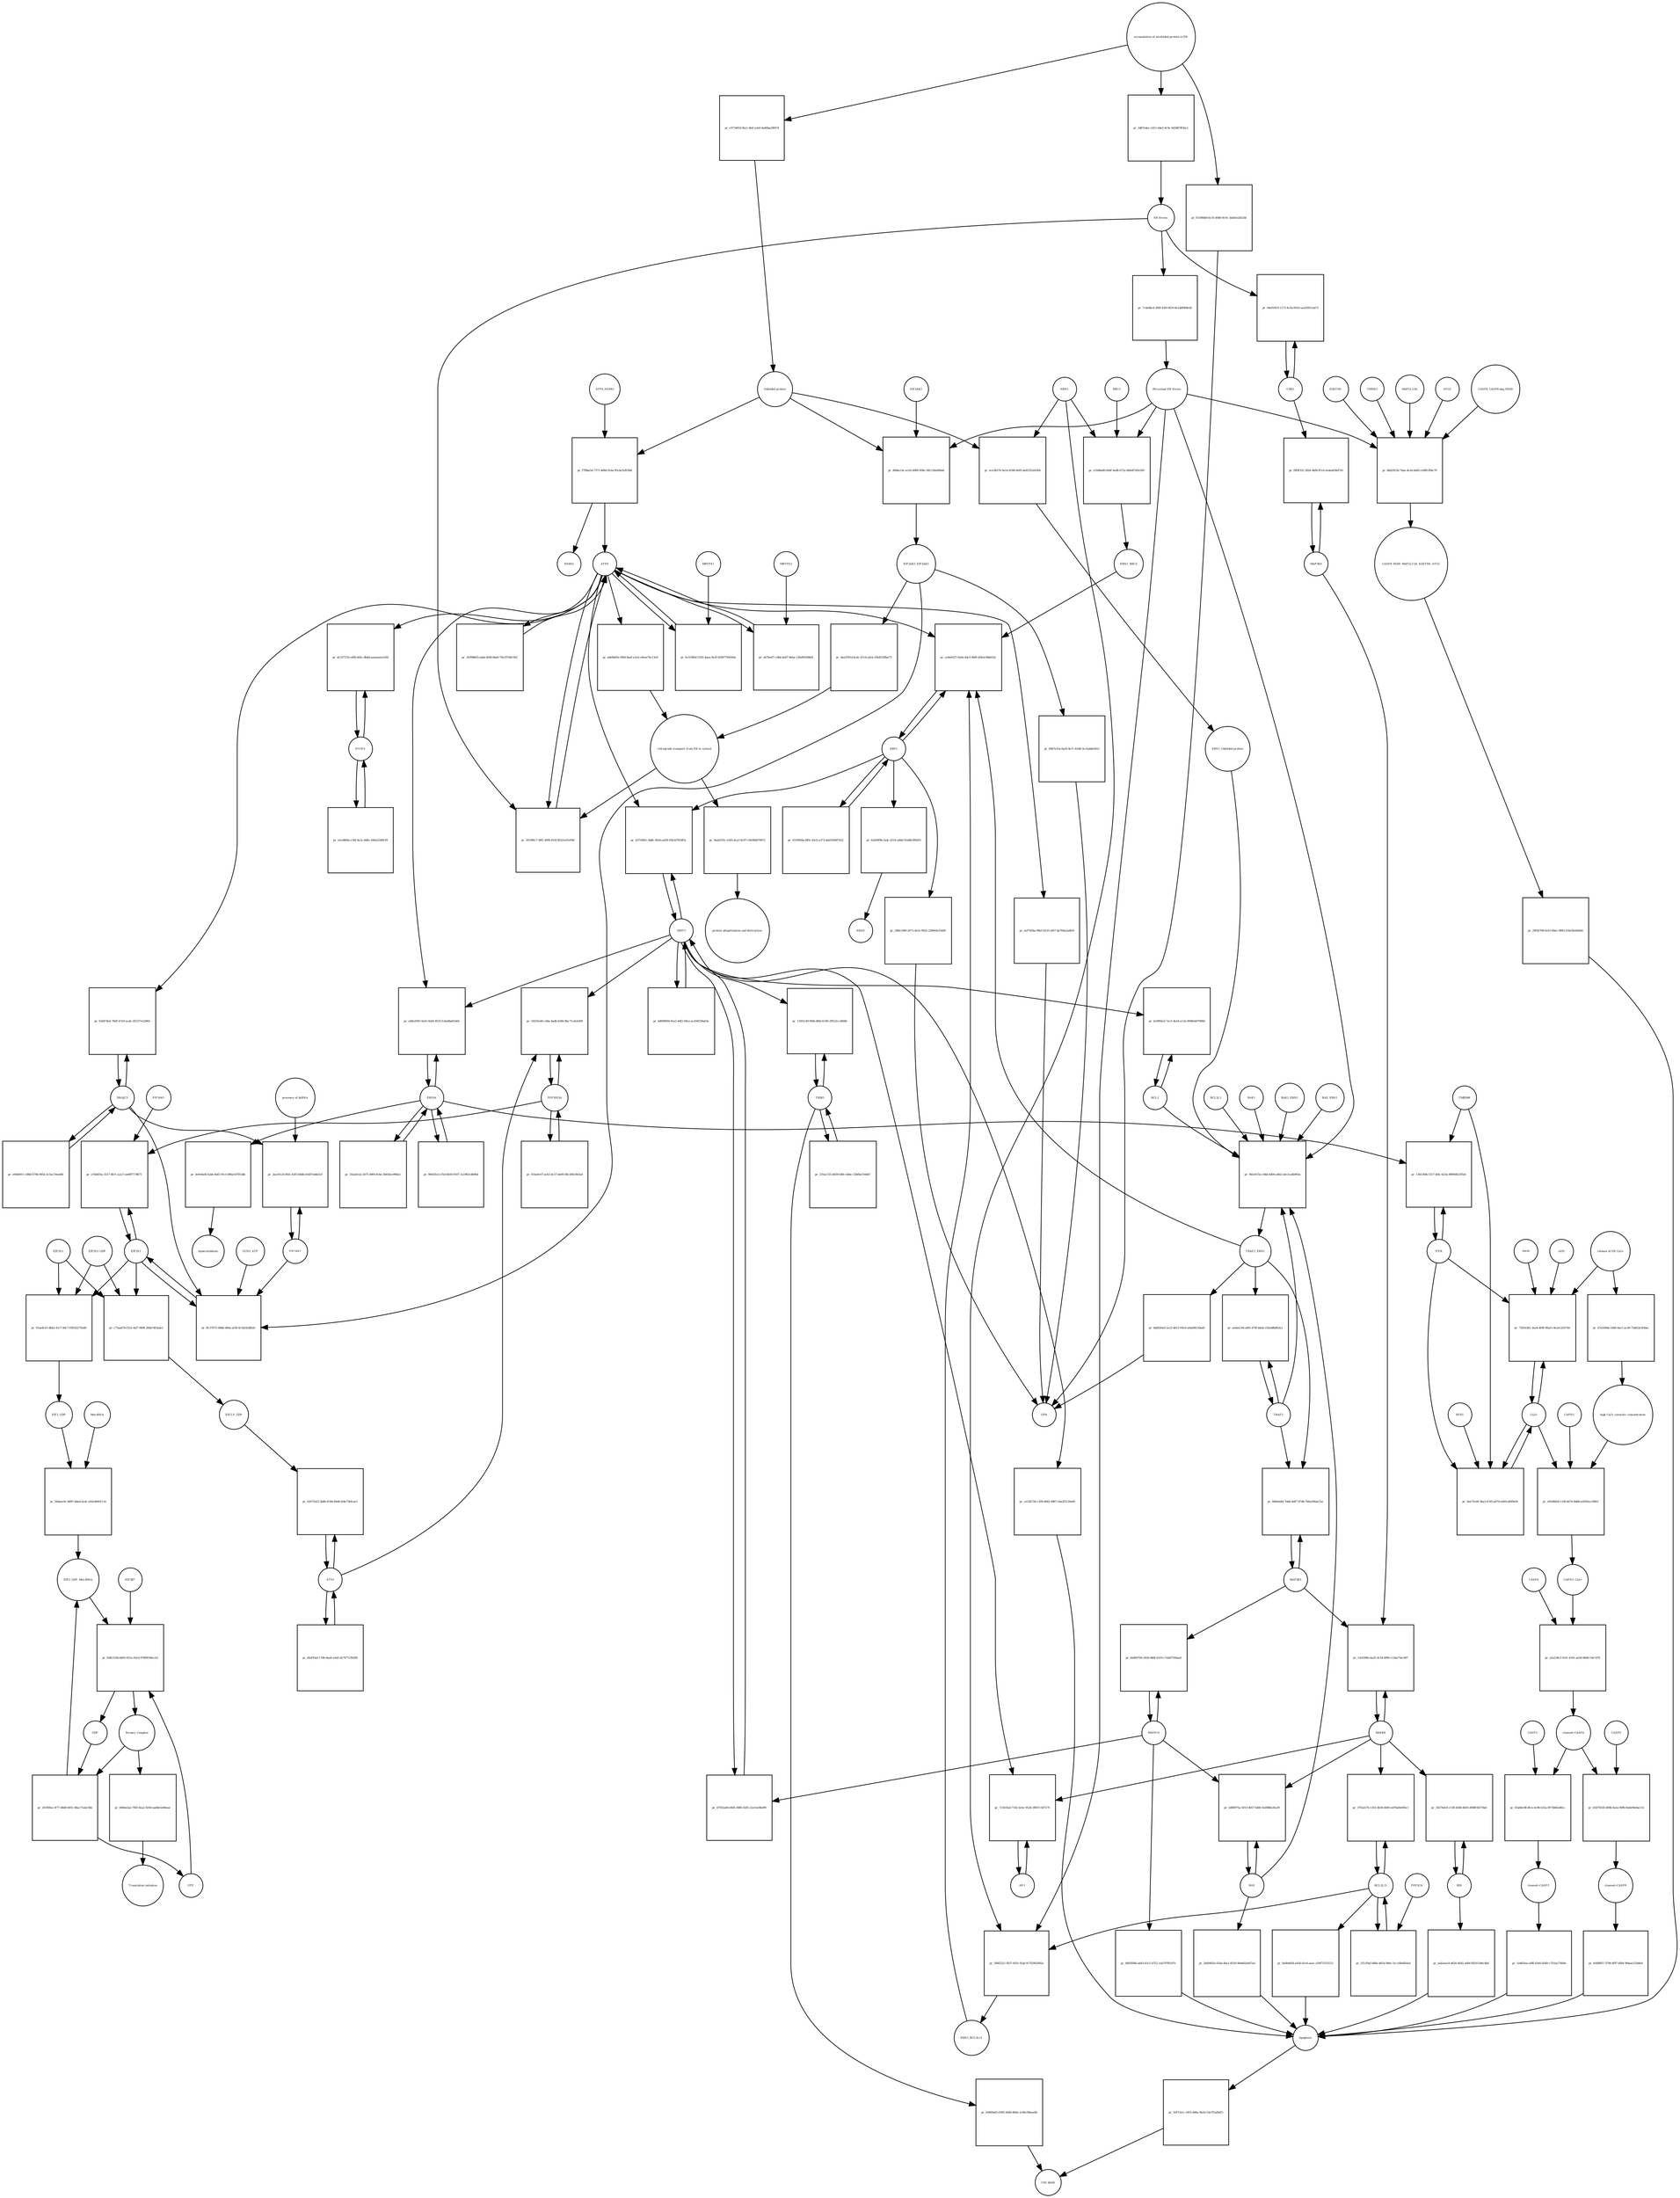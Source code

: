 strict digraph  {
ATF6_HSPA5 [annotation="", bipartite=0, cls=complex, fontsize=4, label=ATF6_HSPA5, shape=circle];
"pr_f7f8ba5d-7371-468d-91da-95cbc02f03b8" [annotation="", bipartite=1, cls=process, fontsize=4, label="pr_f7f8ba5d-7371-468d-91da-95cbc02f03b8", shape=square];
ATF6 [annotation="urn_miriam_hgnc.symbol_ATF6", bipartite=0, cls=macromolecule, fontsize=4, label=ATF6, shape=circle];
HSPA5 [annotation="urn_miriam_hgnc.symbol_HSPA5", bipartite=0, cls=macromolecule, fontsize=4, label=HSPA5, shape=circle];
"Unfolded protein" [annotation="", bipartite=0, cls=macromolecule, fontsize=4, label="Unfolded protein", shape=circle];
ERN1 [annotation="urn_miriam_hgnc.symbol_ERN1", bipartite=0, cls=macromolecule, fontsize=4, label=ERN1, shape=circle];
"pr_ece3b576-9a14-4188-9e85-be85352e6304" [annotation="", bipartite=1, cls=process, fontsize=4, label="pr_ece3b576-9a14-4188-9e85-be85352e6304", shape=square];
"ERN1_Unfolded protein" [annotation="", bipartite=0, cls=complex, fontsize=4, label="ERN1_Unfolded protein", shape=circle];
EIF2AK3_EIF2AK3 [annotation="", bipartite=0, cls=complex, fontsize=4, label=EIF2AK3_EIF2AK3, shape=circle];
"pr_daa3591d-bcdc-47cb-a4cb-35b4535fba75" [annotation="", bipartite=1, cls=process, fontsize=4, label="pr_daa3591d-bcdc-47cb-a4cb-35b4535fba75", shape=square];
"retrograde transport from ER to cytosol" [annotation="", bipartite=0, cls=phenotype, fontsize=4, label="retrograde transport from ER to cytosol", shape=circle];
"pr_ade6b83a-09bf-4aef-a1e4-c8eee7bc13e9" [annotation="", bipartite=1, cls=process, fontsize=4, label="pr_ade6b83a-09bf-4aef-a1e4-c8eee7bc13e9", shape=square];
"pr_9aa6535c-e565-4ce3-8c97-c9e96d076972" [annotation="", bipartite=1, cls=process, fontsize=4, label="pr_9aa6535c-e565-4ce3-8c97-c9e96d076972", shape=square];
"protein ubiquitination and destruction" [annotation="", bipartite=0, cls=phenotype, fontsize=4, label="protein ubiquitination and destruction", shape=circle];
"pr_9b1e615a-c0bd-4d04-a4b2-abc2ca4b903a" [annotation="", bipartite=1, cls=process, fontsize=4, label="pr_9b1e615a-c0bd-4d04-a4b2-abc2ca4b903a", shape=square];
TRAF2_ERN1 [annotation="", bipartite=0, cls=complex, fontsize=4, label=TRAF2_ERN1, shape=circle];
BAK1_ERN1 [annotation="", bipartite=0, cls=complex, fontsize=4, label=BAK1_ERN1, shape=circle];
BAX_ERN1 [annotation="", bipartite=0, cls=complex, fontsize=4, label=BAX_ERN1, shape=circle];
BCL2 [annotation="urn_miriam_hgnc.symbol_BCL2", bipartite=0, cls="nucleic acid feature", fontsize=4, label=BCL2, shape=circle];
BCL2L1 [annotation="urn_miriam_hgnc.symbol_BCL2L1", bipartite=0, cls=macromolecule, fontsize=4, label=BCL2L1, shape=circle];
"Persistant ER Stress" [annotation="", bipartite=0, cls=phenotype, fontsize=4, label="Persistant ER Stress", shape=circle];
BAX [annotation="urn_miriam_hgnc.symbol_BAX", bipartite=0, cls=macromolecule, fontsize=4, label=BAX, shape=circle];
BAK1 [annotation="urn_miriam_hgnc.symbol_BAK1", bipartite=0, cls=macromolecule, fontsize=4, label=BAK1, shape=circle];
TRAF2 [annotation="urn_miriam_hgnc.symbol_TRAF2", bipartite=0, cls=macromolecule, fontsize=4, label=TRAF2, shape=circle];
XBP1 [annotation="urn_miriam_hgnc.symbol_XBP1", bipartite=0, cls=macromolecule, fontsize=4, label=XBP1, shape=circle];
"pr_ce4e6327-0a9a-44c5-8b0f-d5b3c0bb632e" [annotation="", bipartite=1, cls=process, fontsize=4, label="pr_ce4e6327-0a9a-44c5-8b0f-d5b3c0bb632e", shape=square];
ERN1_BBC3 [annotation="", bipartite=0, cls=complex, fontsize=4, label=ERN1_BBC3, shape=circle];
ERN1_BCL2L11 [annotation="", bipartite=0, cls=complex, fontsize=4, label=ERN1_BCL2L11, shape=circle];
"pr_0318004a-8f0c-45c0-a373-dab5500d7432" [annotation="", bipartite=1, cls=process, fontsize=4, label="pr_0318004a-8f0c-45c0-a373-dab5500d7432", shape=square];
"pr_b2d49f9b-2a4c-4314-a86d-91ddfc9f0d33" [annotation="", bipartite=1, cls=process, fontsize=4, label="pr_b2d49f9b-2a4c-4314-a86d-91ddfc9f0d33", shape=square];
ERAD [annotation="", bipartite=0, cls=phenotype, fontsize=4, label=ERAD, shape=circle];
"pr_288e1090-2673-4e31-9925-228664cf24d0" [annotation="", bipartite=1, cls=process, fontsize=4, label="pr_288e1090-2673-4e31-9925-228664cf24d0", shape=square];
UPR [annotation="", bipartite=0, cls=phenotype, fontsize=4, label=UPR, shape=circle];
"pr_aedee144-a8f5-479f-bbeb-c02ed8b863a1" [annotation="", bipartite=1, cls=process, fontsize=4, label="pr_aedee144-a8f5-479f-bbeb-c02ed8b863a1", shape=square];
MAPK8 [annotation="urn_miriam_hgnc.symbol_MAPK8", bipartite=0, cls=macromolecule, fontsize=4, label=MAPK8, shape=circle];
"pr_12ef298e-ba25-4134-bf96-c12ba75ec667" [annotation="", bipartite=1, cls=process, fontsize=4, label="pr_12ef298e-ba25-4134-bf96-c12ba75ec667", shape=square];
MAP3K4 [annotation="urn_miriam_hgnc.symbol_MAP3K4", bipartite=0, cls=macromolecule, fontsize=4, label=MAP3K4, shape=circle];
MAP3K5 [annotation="urn_miriam_hgnc.symbol_MAP3K5", bipartite=0, cls=macromolecule, fontsize=4, label=MAP3K5, shape=circle];
MAPK14 [annotation="urn_miriam_hgnc.symbol_MAPK14", bipartite=0, cls=macromolecule, fontsize=4, label=MAPK14, shape=circle];
"pr_6a4b9704-245b-48df-b319-c7abd7550aad" [annotation="", bipartite=1, cls=process, fontsize=4, label="pr_6a4b9704-245b-48df-b319-c7abd7550aad", shape=square];
"pr_d895f9b0-ab63-42c5-b752-1ab797f6107e" [annotation="", bipartite=1, cls=process, fontsize=4, label="pr_d895f9b0-ab63-42c5-b752-1ab797f6107e", shape=square];
Apoptosis [annotation="", bipartite=0, cls=phenotype, fontsize=4, label=Apoptosis, shape=circle];
DDIT3 [annotation="urn_miriam_hgnc.symbol_DDIT3", bipartite=0, cls=macromolecule, fontsize=4, label=DDIT3, shape=circle];
"pr_47932a84-b9d5-4985-82f5-22e3ce9beff0" [annotation="", bipartite=1, cls=process, fontsize=4, label="pr_47932a84-b9d5-4985-82f5-22e3ce9beff0", shape=square];
"pr_ce25b728-c299-4882-9867-eba2f3134e60" [annotation="", bipartite=1, cls=process, fontsize=4, label="pr_ce25b728-c299-4882-9867-eba2f3134e60", shape=square];
"pr_bc9892a5-7ec3-4a54-a13a-6948eb97008d" [annotation="", bipartite=1, cls=process, fontsize=4, label="pr_bc9892a5-7ec3-4a54-a13a-6948eb97008d", shape=square];
"pr_5619f6c7-49f1-400f-816f-6f321e91ef9d" [annotation="", bipartite=1, cls=process, fontsize=4, label="pr_5619f6c7-49f1-400f-816f-6f321e91ef9d", shape=square];
"ER Stress" [annotation="", bipartite=0, cls=phenotype, fontsize=4, label="ER Stress", shape=circle];
"pr_6c519f6d-5292-4aea-9a2f-8289778459eb" [annotation="", bipartite=1, cls=process, fontsize=4, label="pr_6c519f6d-5292-4aea-9a2f-8289778459eb", shape=square];
MBTPS1 [annotation="urn_miriam_hgnc.symbol_MBTPS1", bipartite=0, cls=macromolecule, fontsize=4, label=MBTPS1, shape=circle];
"pr_eb7faef7-cdb4-4a87-8eba-13fa891b9b45" [annotation="", bipartite=1, cls=process, fontsize=4, label="pr_eb7faef7-cdb4-4a87-8eba-13fa891b9b45", shape=square];
MBTPS2 [annotation="urn_miriam_hgnc.symbol_MBTPS2", bipartite=0, cls=macromolecule, fontsize=4, label=MBTPS2, shape=circle];
"pr_20398b03-edab-4f48-bba9-70e197d0c5b2" [annotation="", bipartite=1, cls=process, fontsize=4, label="pr_20398b03-edab-4f48-bba9-70e197d0c5b2", shape=square];
"pr_dd60969d-9ce2-4df2-b9ce-ac43d529ab3a" [annotation="", bipartite=1, cls=process, fontsize=4, label="pr_dd60969d-9ce2-4df2-b9ce-ac43d529ab3a", shape=square];
"pr_4375482c-4d8c-4b1b-ad28-05b2d7824f5c" [annotation="", bipartite=1, cls=process, fontsize=4, label="pr_4375482c-4d8c-4b1b-ad28-05b2d7824f5c", shape=square];
EIF2S1 [annotation="urn_miriam_hgnc.symbol_EIF2S1", bipartite=0, cls=macromolecule, fontsize=4, label=EIF2S1, shape=circle];
"pr_ffc37975-96b6-484a-af38-4c5d2428fb5c" [annotation="", bipartite=1, cls=process, fontsize=4, label="pr_ffc37975-96b6-484a-af38-4c5d2428fb5c", shape=square];
GCN2_ATP [annotation="", bipartite=0, cls=complex, fontsize=4, label=GCN2_ATP, shape=circle];
EIF2AK2 [annotation="urn_miriam_hgnc.symbol_EIF2AK2", bipartite=0, cls=macromolecule, fontsize=4, label=EIF2AK2, shape=circle];
DNAJC3 [annotation="urn_miriam_hgnc.symbol_DNAJC3", bipartite=0, cls=macromolecule, fontsize=4, label=DNAJC3, shape=circle];
EIF2S2 [annotation="urn_miriam_hgnc.symbol_EIF2S2", bipartite=0, cls=macromolecule, fontsize=4, label=EIF2S2, shape=circle];
"pr_91ae8ce5-dbb2-41c7-9dc7-f5f0322763d9" [annotation="", bipartite=1, cls=process, fontsize=4, label="pr_91ae8ce5-dbb2-41c7-9dc7-f5f0322763d9", shape=square];
EIF2S3_GDP [annotation="", bipartite=0, cls=complex, fontsize=4, label=EIF2S3_GDP, shape=circle];
EIF2_GDP [annotation="", bipartite=0, cls=complex, fontsize=4, label=EIF2_GDP, shape=circle];
"EIF2_GDP_Met-tRNA" [annotation="", bipartite=0, cls=complex, fontsize=4, label="EIF2_GDP_Met-tRNA", shape=circle];
"pr_928c510b-bb93-451a-93cd-9780814bccb1" [annotation="", bipartite=1, cls=process, fontsize=4, label="pr_928c510b-bb93-451a-93cd-9780814bccb1", shape=square];
"Ternary Complex" [annotation="", bipartite=0, cls=complex, fontsize=4, label="Ternary Complex", shape=circle];
"EIF2B*" [annotation="", bipartite=0, cls=complex, fontsize=4, label="EIF2B*", shape=circle];
GTP [annotation="urn_miriam_obo.chebi_CHEBI%3A57600", bipartite=0, cls="simple chemical", fontsize=4, label=GTP, shape=circle];
GDP [annotation="urn_miriam_obo.chebi_CHEBI%3A65180", bipartite=0, cls="simple chemical", fontsize=4, label=GDP, shape=circle];
"pr_261f0fea-3f77-48d0-b951-08ac71abc3bb" [annotation="", bipartite=1, cls=process, fontsize=4, label="pr_261f0fea-3f77-48d0-b951-08ac71abc3bb", shape=square];
ATF4 [annotation="urn_miriam_hgnc.symbol_ATF4", bipartite=0, cls=macromolecule, fontsize=4, label=ATF4, shape=circle];
"pr_02072422-5b8b-4194-94d8-fe8e73fdcae1" [annotation="", bipartite=1, cls=process, fontsize=4, label="pr_02072422-5b8b-4194-94d8-fe8e73fdcae1", shape=square];
"EIF2-P_GDP" [annotation="", bipartite=0, cls=complex, fontsize=4, label="EIF2-P_GDP", shape=circle];
"pr_d5af93af-176b-4aa6-a3a0-d27477236289" [annotation="", bipartite=1, cls=process, fontsize=4, label="pr_d5af93af-176b-4aa6-a3a0-d27477236289", shape=square];
PPP1R15A [annotation="urn_miriam_hgnc.symbol_PPP1R15A", bipartite=0, cls=macromolecule, fontsize=4, label=PPP1R15A, shape=circle];
"pr_18255ed0-c0da-4adb-b366-8bc71cdcb268" [annotation="", bipartite=1, cls=process, fontsize=4, label="pr_18255ed0-c0da-4adb-b366-8bc71cdcb268", shape=square];
"pr_01ba9c67-ac63-4c57-be00-08c260c0b5ad" [annotation="", bipartite=1, cls=process, fontsize=4, label="pr_01ba9c67-ac63-4c57-be00-08c260c0b5ad", shape=square];
"pr_6064e2ae-765f-4ea2-820d-aab8e5e84eae" [annotation="", bipartite=1, cls=process, fontsize=4, label="pr_6064e2ae-765f-4ea2-820d-aab8e5e84eae", shape=square];
"Translation initiation" [annotation="", bipartite=0, cls=phenotype, fontsize=4, label="Translation initiation", shape=circle];
"pr_84b6ebf4-7ddd-4d07-87db-7b6a306ae7ae" [annotation="", bipartite=1, cls=process, fontsize=4, label="pr_84b6ebf4-7ddd-4d07-87db-7b6a306ae7ae", shape=square];
ERO1A [annotation="urn_miriam_hgnc.symbol_ERO1A", bipartite=0, cls=macromolecule, fontsize=4, label=ERO1A, shape=circle];
"pr_a46e2945-9a43-4d20-8533-fcbe0ba65e64" [annotation="", bipartite=1, cls=process, fontsize=4, label="pr_a46e2945-9a43-4d20-8533-fcbe0ba65e64", shape=square];
"pr_98ef2fe3-cf5d-4b50-9107-1a1963cdb96d" [annotation="", bipartite=1, cls=process, fontsize=4, label="pr_98ef2fe3-cf5d-4b50-9107-1a1963cdb96d", shape=square];
"pr_e74dd55a-3317-4b7c-a2a7-ea90f7178671" [annotation="", bipartite=1, cls=process, fontsize=4, label="pr_e74dd55a-3317-4b7c-a2a7-ea90f7178671", shape=square];
EIF2AK1 [annotation="urn_miriam_hgnc.symbol_EIF2AK1", bipartite=0, cls=macromolecule, fontsize=4, label=EIF2AK1, shape=circle];
"pr_5d00975a-5013-4657-b482-fed088e20a28" [annotation="", bipartite=1, cls=process, fontsize=4, label="pr_5d00975a-5013-4657-b482-fed088e20a28", shape=square];
"pr_26d9402e-03ab-4ba1-8550-9b4d62eb07ad" [annotation="", bipartite=1, cls=process, fontsize=4, label="pr_26d9402e-03ab-4ba1-8550-9b4d62eb07ad", shape=square];
"Ca2+" [annotation="urn_miriam_obo.chebi_CHEBI%3A29108", bipartite=0, cls="simple chemical", fontsize=4, label="Ca2+", shape=circle];
"pr_756503b1-2ee4-469f-96a9-c4ceec203744" [annotation="", bipartite=1, cls=process, fontsize=4, label="pr_756503b1-2ee4-469f-96a9-c4ceec203744", shape=square];
"release of ER Ca2+" [annotation="", bipartite=0, cls=phenotype, fontsize=4, label="release of ER Ca2+", shape=circle];
ITPR [annotation="urn_miriam_hgnc.symbol_ITPR1|urn_miriam_hgnc.symbol_ITPR2|urn_miriam_hgnc.symbol_ITPR3", bipartite=0, cls=macromolecule, fontsize=4, label=ITPR, shape=circle];
MAM [annotation="", bipartite=0, cls=phenotype, fontsize=4, label=MAM, shape=circle];
s619 [annotation="", bipartite=0, cls=complex, fontsize=4, label=s619, shape=circle];
"pr_f8f9f331-2826-4bfb-87c6-eedea836d743" [annotation="", bipartite=1, cls=process, fontsize=4, label="pr_f8f9f331-2826-4bfb-87c6-eedea836d743", shape=square];
CDK5 [annotation="urn_miriam_hgnc.symbol_CDK5", bipartite=0, cls=macromolecule, fontsize=4, label=CDK5, shape=circle];
"pr_04e91819-1173-4c5b-8503-aa243051ab73" [annotation="", bipartite=1, cls="uncertain process", fontsize=4, label="pr_04e91819-1173-4c5b-8503-aa243051ab73", shape=square];
"pr_16f7cb1c-1855-486a-9b3d-53e7f1afbd15" [annotation="", bipartite=1, cls=process, fontsize=4, label="pr_16f7cb1c-1855-486a-9b3d-53e7f1afbd15", shape=square];
"Cell death" [annotation="", bipartite=0, cls=phenotype, fontsize=4, label="Cell death", shape=circle];
"pr_0ee75cd0-3ba3-47d5-a87d-eb95cbf00b28" [annotation="", bipartite=1, cls=process, fontsize=4, label="pr_0ee75cd0-3ba3-47d5-a87d-eb95cbf00b28", shape=square];
TMBIM6 [annotation="urn_miriam_hgnc.symbol_TMBIM6", bipartite=0, cls=macromolecule, fontsize=4, label=TMBIM6, shape=circle];
RYR1 [annotation="urn_miriam_hgnc.symbol_RYR1", bipartite=0, cls=macromolecule, fontsize=4, label=RYR1, shape=circle];
EIF2AK3 [annotation="urn_miriam_hgnc.symbol_EIF2AK3", bipartite=0, cls=macromolecule, fontsize=4, label=EIF2AK3, shape=circle];
"pr_86dbccbc-ecb5-4089-908c-081126e866dd" [annotation="", bipartite=1, cls=process, fontsize=4, label="pr_86dbccbc-ecb5-4089-908c-081126e866dd", shape=square];
"pr_6e9e0a4f-b2de-4bf2-91cf-d96a167953db" [annotation="", bipartite=1, cls=process, fontsize=4, label="pr_6e9e0a4f-b2de-4bf2-91cf-d96a167953db", shape=square];
hyperoxidation [annotation="", bipartite=0, cls=phenotype, fontsize=4, label=hyperoxidation, shape=circle];
"pr_55aab1a2-2675-49f4-8c8a-3b65dce99da1" [annotation="", bipartite=1, cls=process, fontsize=4, label="pr_55aab1a2-2675-49f4-8c8a-3b65dce99da1", shape=square];
"pr_7c4e8bc4-2f80-42f0-bf16-8e14df498e42" [annotation="", bipartite=1, cls=process, fontsize=4, label="pr_7c4e8bc4-2f80-42f0-bf16-8e14df498e42", shape=square];
"CASP8_CASP8-ubq_FADD" [annotation="", bipartite=0, cls=complex, fontsize=4, label="CASP8_CASP8-ubq_FADD", shape=circle];
"pr_6bd2923b-7dae-4ceb-bdd3-c04ffcf84c76" [annotation="", bipartite=1, cls=process, fontsize=4, label="pr_6bd2923b-7dae-4ceb-bdd3-c04ffcf84c76", shape=square];
"SQSTM1 " [annotation="urn_miriam_hgnc.symbol_SQSTM1", bipartite=0, cls=macromolecule, fontsize=4, label="SQSTM1 ", shape=circle];
CASP8_FADD_MAP1LC3A_SQSTM1_ATG5 [annotation="", bipartite=0, cls=complex, fontsize=4, label=CASP8_FADD_MAP1LC3A_SQSTM1_ATG5, shape=circle];
TRIM13 [annotation="urn_miriam_hgnc.symbol_TRIM13", bipartite=0, cls=macromolecule, fontsize=4, label=TRIM13, shape=circle];
MAP1LC3A [annotation="urn_miriam_hgnc.symbol_MAP1LC3A", bipartite=0, cls=macromolecule, fontsize=4, label=MAP1LC3A, shape=circle];
ATG5 [annotation="urn_miriam_hgnc.symbol_ATG5", bipartite=0, cls=macromolecule, fontsize=4, label=ATG5, shape=circle];
"pr_29f5b708-0cb3-49ec-9892-61bcfbeb6d44" [annotation="", bipartite=1, cls=process, fontsize=4, label="pr_29f5b708-0cb3-49ec-9892-61bcfbeb6d44", shape=square];
"AP-1" [annotation="urn_miriam_hgnc.symbol_FOS|urn_miriam_hgnc.symbol_FOSB|urn_miriam_hgnc.symbol_FOSL1|urn_miriam_hgnc.symbol_FOSL2|urn_miriam_hgnc.symbol_JUN|urn_miriam_hgnc.symbol_JUNB|urn_miriam_hgnc.symbol_JUND", bipartite=0, cls=macromolecule, fontsize=4, label="AP-1", shape=circle];
"pr_7c541fad-7162-4c6c-9524-3f857c587270" [annotation="", bipartite=1, cls=process, fontsize=4, label="pr_7c541fad-7162-4c6c-9524-3f857c587270", shape=square];
"pr_2aa1b124-f641-43f3-b0db-d1b07edda5cf" [annotation="", bipartite=1, cls=process, fontsize=4, label="pr_2aa1b124-f641-43f3-b0db-d1b07edda5cf", shape=square];
"presence of dsRNA" [annotation="", bipartite=0, cls=phenotype, fontsize=4, label="presence of dsRNA", shape=circle];
"Met-tRNA" [annotation="urn_miriam_hgnc_HGNC%3A34779", bipartite=0, cls="nucleic acid feature", fontsize=4, label="Met-tRNA", shape=circle];
"pr_5b4aec9c-8d97-4dad-bcdc-a92e48491116" [annotation="", bipartite=1, cls=process, fontsize=4, label="pr_5b4aec9c-8d97-4dad-bcdc-a92e48491116", shape=square];
"pr_c75aa676-f322-4af7-889f-284b74f3ade1" [annotation="", bipartite=1, cls=process, fontsize=4, label="pr_c75aa676-f322-4af7-889f-284b74f3ade1", shape=square];
"accumulation of misfolded protein in ER" [annotation="", bipartite=0, cls=phenotype, fontsize=4, label="accumulation of misfolded protein in ER", shape=circle];
"pr_c9719020-fba1-4faf-a3e0-6a66ba29f474" [annotation="", bipartite=1, cls=process, fontsize=4, label="pr_c9719020-fba1-4faf-a3e0-6a66ba29f474", shape=square];
"pr_3d87edec-c811-4de5-8c9c-9d3887ff2bc1" [annotation="", bipartite=1, cls=process, fontsize=4, label="pr_3d87edec-c811-4de5-8c9c-9d3887ff2bc1", shape=square];
"pr_f519840d-6c35-4946-9c9c-3a0d1e2b51bf" [annotation="", bipartite=1, cls=process, fontsize=4, label="pr_f519840d-6c35-4946-9c9c-3a0d1e2b51bf", shape=square];
"pr_09d7e15a-ba5f-4e7c-b168-3ccfadde5652" [annotation="", bipartite=1, cls=process, fontsize=4, label="pr_09d7e15a-ba5f-4e7c-b168-3ccfadde5652", shape=square];
"pr_bdd920a9-1e23-4613-99cd-a9ab98130ad5" [annotation="", bipartite=1, cls=process, fontsize=4, label="pr_bdd920a9-1e23-4613-99cd-a9ab98130ad5", shape=square];
"pr_eef7d36a-09b5-4233-af67-da784a2adfe4" [annotation="", bipartite=1, cls=process, fontsize=4, label="pr_eef7d36a-09b5-4233-af67-da784a2adfe4", shape=square];
BCL2L11 [annotation="urn_miriam_hgnc.symbol_BCL2L11", bipartite=0, cls=macromolecule, fontsize=4, label=BCL2L11, shape=circle];
"pr_3762a576-1203-4b36-8d93-ed7ba9e605c1" [annotation="", bipartite=1, cls=process, fontsize=4, label="pr_3762a576-1203-4b36-8d93-ed7ba9e605c1", shape=square];
BID [annotation="urn_miriam_hgnc.symbol_BID", bipartite=0, cls=macromolecule, fontsize=4, label=BID, shape=circle];
"pr_34276dc8-c138-4268-8d35-d908f36570a6" [annotation="", bipartite=1, cls=process, fontsize=4, label="pr_34276dc8-c138-4268-8d35-d908f36570a6", shape=square];
"pr_0a0b0d58-a456-41e4-aaec-e59f75553153" [annotation="", bipartite=1, cls=process, fontsize=4, label="pr_0a0b0d58-a456-41e4-aaec-e59f75553153", shape=square];
"pr_aab2eac9-d626-4b92-a6b6-f8181546c4bd" [annotation="", bipartite=1, cls=process, fontsize=4, label="pr_aab2eac9-d626-4b92-a6b6-f8181546c4bd", shape=square];
"pr_580f2221-f837-4501-92af-917f2902482e" [annotation="", bipartite=1, cls=process, fontsize=4, label="pr_580f2221-f837-4501-92af-917f2902482e", shape=square];
"pr_e1b9bed0-b94f-4ed8-b72a-db0e87d5e569" [annotation="", bipartite=1, cls=process, fontsize=4, label="pr_e1b9bed0-b94f-4ed8-b72a-db0e87d5e569", shape=square];
BBC3 [annotation="urn_miriam_hgnc.symbol_BBC3", bipartite=0, cls=macromolecule, fontsize=4, label=BBC3, shape=circle];
"pr_1f1cf0af-686e-461b-9b6c-5cc14b0d50a4" [annotation="", bipartite=1, cls=process, fontsize=4, label="pr_1f1cf0af-686e-461b-9b6c-5cc14b0d50a4", shape=square];
PPP2CA [annotation="urn_miriam_hgnc.symbol_PPP2CA", bipartite=0, cls=macromolecule, fontsize=4, label=PPP2CA, shape=circle];
TRIB3 [annotation="urn_miriam_hgnc.symbol_TRIB3", bipartite=0, cls=macromolecule, fontsize=4, label=TRIB3, shape=circle];
"pr_135f2c49-f84b-4fbd-b7d6-29522cc3666b" [annotation="", bipartite=1, cls=process, fontsize=4, label="pr_135f2c49-f84b-4fbd-b7d6-29522cc3666b", shape=square];
"pr_235ac155-b839-4d0c-bbbc-53bfba7e0dd7" [annotation="", bipartite=1, cls=process, fontsize=4, label="pr_235ac155-b839-4d0c-bbbc-53bfba7e0dd7", shape=square];
"pr_63669a65-0385-44d0-8b0e-2c9bc99eee0b" [annotation="", bipartite=1, cls=process, fontsize=4, label="pr_63669a65-0385-44d0-8b0e-2c9bc99eee0b", shape=square];
"pr_47a5004b-1480-4ac5-ac49-75db1bc85bac" [annotation="", bipartite=1, cls=process, fontsize=4, label="pr_47a5004b-1480-4ac5-ac49-75db1bc85bac", shape=square];
"high Ca2+ cytosolic concentration" [annotation="", bipartite=0, cls=phenotype, fontsize=4, label="high Ca2+ cytosolic concentration", shape=circle];
"pr_63d474e6-78d5-47a9-acde-2f2157e22d64" [annotation="", bipartite=1, cls=process, fontsize=4, label="pr_63d474e6-78d5-47a9-acde-2f2157e22d64", shape=square];
"pr_e9d40011-188d-479d-965d-3c5ac19aebfb" [annotation="", bipartite=1, cls=process, fontsize=4, label="pr_e9d40011-188d-479d-965d-3c5ac19aebfb", shape=square];
"pr_13b15fdb-5317-4f4c-b23a-9899d422f5eb" [annotation="", bipartite=1, cls=process, fontsize=4, label="pr_13b15fdb-5317-4f4c-b23a-9899d422f5eb", shape=square];
CASP4 [annotation="urn_miriam_hgnc.symbol_CASP4", bipartite=0, cls=macromolecule, fontsize=4, label=CASP4, shape=circle];
"pr_a5a239c1-fc61-4341-ae5d-6b6fc14e7d76" [annotation="", bipartite=1, cls=process, fontsize=4, label="pr_a5a239c1-fc61-4341-ae5d-6b6fc14e7d76", shape=square];
"cleaved~CASP4" [annotation="urn_miriam_hgnc.symbol_CASP4", bipartite=0, cls=macromolecule, fontsize=4, label="cleaved~CASP4", shape=circle];
"CAPN1_Ca2+" [annotation="", bipartite=0, cls=complex, fontsize=4, label="CAPN1_Ca2+", shape=circle];
CASP3 [annotation="urn_miriam_hgnc.symbol_CASP3", bipartite=0, cls=macromolecule, fontsize=4, label=CASP3, shape=circle];
"pr_03a6bc08-dfce-4c86-b32a-f873b6b2d0cc" [annotation="", bipartite=1, cls=process, fontsize=4, label="pr_03a6bc08-dfce-4c86-b32a-f873b6b2d0cc", shape=square];
"cleaved~CASP3" [annotation="urn_miriam_hgnc.symbol_CASP3", bipartite=0, cls=macromolecule, fontsize=4, label="cleaved~CASP3", shape=circle];
CASP9 [annotation="urn_miriam_hgnc.symbol_CSAP9", bipartite=0, cls=macromolecule, fontsize=4, label=CASP9, shape=circle];
"pr_63479320-d00b-4eee-90fb-8a6e94eba116" [annotation="", bipartite=1, cls=process, fontsize=4, label="pr_63479320-d00b-4eee-90fb-8a6e94eba116", shape=square];
"cleaved~CASP9" [annotation="urn_miriam_hgnc.symbol_CASP9", bipartite=0, cls=macromolecule, fontsize=4, label="cleaved~CASP9", shape=circle];
CAPN1 [annotation="urn_miriam_hgnc.symbol_CAPN1", bipartite=0, cls=macromolecule, fontsize=4, label=CAPN1, shape=circle];
"pr_e0508d28-11f8-4d7d-9b88-ed395ecc9663" [annotation="", bipartite=1, cls=process, fontsize=4, label="pr_e0508d28-11f8-4d7d-9b88-ed395ecc9663", shape=square];
"pr_1ed65fae-af8f-43e6-85d9-c7f16a176b0e" [annotation="", bipartite=1, cls=process, fontsize=4, label="pr_1ed65fae-af8f-43e6-85d9-c7f16a176b0e", shape=square];
"pr_fe689f67-5799-4f97-8fb4-994ae531b8e4" [annotation="", bipartite=1, cls=process, fontsize=4, label="pr_fe689f67-5799-4f97-8fb4-994ae531b8e4", shape=square];
HYOU1 [annotation="urn_miriam_hgnc.symbol_HYOU1", bipartite=0, cls=macromolecule, fontsize=4, label=HYOU1, shape=circle];
"pr_dc32727d-cd90-4d2c-8b4d-aaaaeaea1e92" [annotation="", bipartite=1, cls=process, fontsize=4, label="pr_dc32727d-cd90-4d2c-8b4d-aaaaeaea1e92", shape=square];
"pr_a5cd669a-c5bf-4a3c-8d6c-440e2240fcf0" [annotation="", bipartite=1, cls=process, fontsize=4, label="pr_a5cd669a-c5bf-4a3c-8d6c-440e2240fcf0", shape=square];
ATF6_HSPA5 -> "pr_f7f8ba5d-7371-468d-91da-95cbc02f03b8"  [annotation="", interaction_type=consumption];
"pr_f7f8ba5d-7371-468d-91da-95cbc02f03b8" -> ATF6  [annotation="", interaction_type=production];
"pr_f7f8ba5d-7371-468d-91da-95cbc02f03b8" -> HSPA5  [annotation="", interaction_type=production];
ATF6 -> "pr_ade6b83a-09bf-4aef-a1e4-c8eee7bc13e9"  [annotation="", interaction_type=consumption];
ATF6 -> "pr_ce4e6327-0a9a-44c5-8b0f-d5b3c0bb632e"  [annotation="urn_miriam_pubmed_26587781|urn_miriam_pubmed_23430059", interaction_type=catalysis];
ATF6 -> "pr_5619f6c7-49f1-400f-816f-6f321e91ef9d"  [annotation="", interaction_type=consumption];
ATF6 -> "pr_6c519f6d-5292-4aea-9a2f-8289778459eb"  [annotation="", interaction_type=consumption];
ATF6 -> "pr_eb7faef7-cdb4-4a87-8eba-13fa891b9b45"  [annotation="", interaction_type=consumption];
ATF6 -> "pr_20398b03-edab-4f48-bba9-70e197d0c5b2"  [annotation="", interaction_type=consumption];
ATF6 -> "pr_4375482c-4d8c-4b1b-ad28-05b2d7824f5c"  [annotation="urn_miriam_pubmed_26587781|urn_miriam_pubmed_17991856|urn_miriam_pubmed_28843399", interaction_type=catalysis];
ATF6 -> "pr_a46e2945-9a43-4d20-8533-fcbe0ba65e64"  [annotation="urn_miriam_pubmed_23850759|urn_miriam_pubmed_25387528", interaction_type=catalysis];
ATF6 -> "pr_eef7d36a-09b5-4233-af67-da784a2adfe4"  [annotation="", interaction_type=consumption];
ATF6 -> "pr_63d474e6-78d5-47a9-acde-2f2157e22d64"  [annotation="urn_miriam_pubmed_12601012|urn_miriam_pubmed_18360008", interaction_type=catalysis];
ATF6 -> "pr_dc32727d-cd90-4d2c-8b4d-aaaaeaea1e92"  [annotation=urn_miriam_pubmed_18360008, interaction_type=catalysis];
"Unfolded protein" -> "pr_f7f8ba5d-7371-468d-91da-95cbc02f03b8"  [annotation="urn_miriam_pubmed_19509052|urn_miriam_pubmed_12847084|urn_miriam_pubmed_23850759", interaction_type=catalysis];
"Unfolded protein" -> "pr_ece3b576-9a14-4188-9e85-be85352e6304"  [annotation="", interaction_type=consumption];
"Unfolded protein" -> "pr_86dbccbc-ecb5-4089-908c-081126e866dd"  [annotation=urn_miriam_pubmed_17991856, interaction_type=catalysis];
ERN1 -> "pr_ece3b576-9a14-4188-9e85-be85352e6304"  [annotation="", interaction_type=consumption];
ERN1 -> "pr_580f2221-f837-4501-92af-917f2902482e"  [annotation="", interaction_type=consumption];
ERN1 -> "pr_e1b9bed0-b94f-4ed8-b72a-db0e87d5e569"  [annotation="", interaction_type=consumption];
"pr_ece3b576-9a14-4188-9e85-be85352e6304" -> "ERN1_Unfolded protein"  [annotation="", interaction_type=production];
"ERN1_Unfolded protein" -> "pr_9b1e615a-c0bd-4d04-a4b2-abc2ca4b903a"  [annotation="", interaction_type=consumption];
EIF2AK3_EIF2AK3 -> "pr_daa3591d-bcdc-47cb-a4cb-35b4535fba75"  [annotation="", interaction_type=consumption];
EIF2AK3_EIF2AK3 -> "pr_ffc37975-96b6-484a-af38-4c5d2428fb5c"  [annotation="urn_miriam_pubmed_12667446|urn_miriam_pubmed_16246152|urn_miriam_pubmed_12601012|urn_miriam_pubmed_23850759|urn_miriam_pubmed_18360008|urn_miriam_pubmed_26587781", interaction_type=catalysis];
EIF2AK3_EIF2AK3 -> "pr_09d7e15a-ba5f-4e7c-b168-3ccfadde5652"  [annotation="", interaction_type=consumption];
"pr_daa3591d-bcdc-47cb-a4cb-35b4535fba75" -> "retrograde transport from ER to cytosol"  [annotation="", interaction_type=production];
"retrograde transport from ER to cytosol" -> "pr_9aa6535c-e565-4ce3-8c97-c9e96d076972"  [annotation="", interaction_type=consumption];
"retrograde transport from ER to cytosol" -> "pr_5619f6c7-49f1-400f-816f-6f321e91ef9d"  [annotation="urn_miriam_pubmed_18360008|urn_miriam_pubmed_17991856|urn_miriam_pubmed_26587781|urn_miriam_pubmed_12847084", interaction_type=inhibition];
"pr_ade6b83a-09bf-4aef-a1e4-c8eee7bc13e9" -> "retrograde transport from ER to cytosol"  [annotation="", interaction_type=production];
"pr_9aa6535c-e565-4ce3-8c97-c9e96d076972" -> "protein ubiquitination and destruction"  [annotation="", interaction_type=production];
"pr_9b1e615a-c0bd-4d04-a4b2-abc2ca4b903a" -> TRAF2_ERN1  [annotation="", interaction_type=production];
TRAF2_ERN1 -> "pr_ce4e6327-0a9a-44c5-8b0f-d5b3c0bb632e"  [annotation="urn_miriam_pubmed_26587781|urn_miriam_pubmed_23430059", interaction_type=catalysis];
TRAF2_ERN1 -> "pr_aedee144-a8f5-479f-bbeb-c02ed8b863a1"  [annotation=urn_miriam_pubmed_23850759, interaction_type=catalysis];
TRAF2_ERN1 -> "pr_84b6ebf4-7ddd-4d07-87db-7b6a306ae7ae"  [annotation=urn_miriam_pubmed_23850759, interaction_type=catalysis];
TRAF2_ERN1 -> "pr_bdd920a9-1e23-4613-99cd-a9ab98130ad5"  [annotation="", interaction_type=consumption];
BAK1_ERN1 -> "pr_9b1e615a-c0bd-4d04-a4b2-abc2ca4b903a"  [annotation="urn_miriam_pubmed_23850759|urn_miriam_pubmed_23430059|urn_miriam_pubmed_26587781", interaction_type=catalysis];
BAX_ERN1 -> "pr_9b1e615a-c0bd-4d04-a4b2-abc2ca4b903a"  [annotation="urn_miriam_pubmed_23850759|urn_miriam_pubmed_23430059|urn_miriam_pubmed_26587781", interaction_type=catalysis];
BCL2 -> "pr_9b1e615a-c0bd-4d04-a4b2-abc2ca4b903a"  [annotation="urn_miriam_pubmed_23850759|urn_miriam_pubmed_23430059|urn_miriam_pubmed_26587781", interaction_type=inhibition];
BCL2 -> "pr_bc9892a5-7ec3-4a54-a13a-6948eb97008d"  [annotation="", interaction_type=consumption];
BCL2L1 -> "pr_9b1e615a-c0bd-4d04-a4b2-abc2ca4b903a"  [annotation="urn_miriam_pubmed_23850759|urn_miriam_pubmed_23430059|urn_miriam_pubmed_26587781", interaction_type=inhibition];
"Persistant ER Stress" -> "pr_9b1e615a-c0bd-4d04-a4b2-abc2ca4b903a"  [annotation="urn_miriam_pubmed_23850759|urn_miriam_pubmed_23430059|urn_miriam_pubmed_26587781", interaction_type=inhibition];
"Persistant ER Stress" -> "pr_86dbccbc-ecb5-4089-908c-081126e866dd"  [annotation=urn_miriam_pubmed_17991856, interaction_type=catalysis];
"Persistant ER Stress" -> "pr_6bd2923b-7dae-4ceb-bdd3-c04ffcf84c76"  [annotation=urn_miriam_pubmed_17991856, interaction_type=catalysis];
"Persistant ER Stress" -> "pr_580f2221-f837-4501-92af-917f2902482e"  [annotation="urn_miriam_pubmed_23850759|urn_miriam_pubmed_23430059|urn_miriam_pubmed_26587781", interaction_type=inhibition];
"Persistant ER Stress" -> "pr_e1b9bed0-b94f-4ed8-b72a-db0e87d5e569"  [annotation="urn_miriam_pubmed_23430059|urn_miriam_pubmed_17991856", interaction_type=inhibition];
BAX -> "pr_9b1e615a-c0bd-4d04-a4b2-abc2ca4b903a"  [annotation="urn_miriam_pubmed_23850759|urn_miriam_pubmed_23430059|urn_miriam_pubmed_26587781", interaction_type=catalysis];
BAX -> "pr_5d00975a-5013-4657-b482-fed088e20a28"  [annotation="", interaction_type=consumption];
BAX -> "pr_26d9402e-03ab-4ba1-8550-9b4d62eb07ad"  [annotation="", interaction_type=consumption];
BAK1 -> "pr_9b1e615a-c0bd-4d04-a4b2-abc2ca4b903a"  [annotation="urn_miriam_pubmed_23850759|urn_miriam_pubmed_23430059|urn_miriam_pubmed_26587781", interaction_type=catalysis];
TRAF2 -> "pr_9b1e615a-c0bd-4d04-a4b2-abc2ca4b903a"  [annotation="", interaction_type=consumption];
TRAF2 -> "pr_aedee144-a8f5-479f-bbeb-c02ed8b863a1"  [annotation="", interaction_type=consumption];
TRAF2 -> "pr_84b6ebf4-7ddd-4d07-87db-7b6a306ae7ae"  [annotation=urn_miriam_pubmed_23850759, interaction_type=catalysis];
XBP1 -> "pr_ce4e6327-0a9a-44c5-8b0f-d5b3c0bb632e"  [annotation="", interaction_type=consumption];
XBP1 -> "pr_0318004a-8f0c-45c0-a373-dab5500d7432"  [annotation="", interaction_type=consumption];
XBP1 -> "pr_b2d49f9b-2a4c-4314-a86d-91ddfc9f0d33"  [annotation="", interaction_type=consumption];
XBP1 -> "pr_288e1090-2673-4e31-9925-228664cf24d0"  [annotation="", interaction_type=consumption];
XBP1 -> "pr_4375482c-4d8c-4b1b-ad28-05b2d7824f5c"  [annotation="urn_miriam_pubmed_26587781|urn_miriam_pubmed_17991856|urn_miriam_pubmed_28843399", interaction_type=catalysis];
"pr_ce4e6327-0a9a-44c5-8b0f-d5b3c0bb632e" -> XBP1  [annotation="", interaction_type=production];
ERN1_BBC3 -> "pr_ce4e6327-0a9a-44c5-8b0f-d5b3c0bb632e"  [annotation="urn_miriam_pubmed_26587781|urn_miriam_pubmed_23430059", interaction_type=catalysis];
ERN1_BCL2L11 -> "pr_ce4e6327-0a9a-44c5-8b0f-d5b3c0bb632e"  [annotation="urn_miriam_pubmed_26587781|urn_miriam_pubmed_23430059", interaction_type=catalysis];
"pr_0318004a-8f0c-45c0-a373-dab5500d7432" -> XBP1  [annotation="", interaction_type=production];
"pr_b2d49f9b-2a4c-4314-a86d-91ddfc9f0d33" -> ERAD  [annotation="", interaction_type=production];
"pr_288e1090-2673-4e31-9925-228664cf24d0" -> UPR  [annotation="", interaction_type=production];
"pr_aedee144-a8f5-479f-bbeb-c02ed8b863a1" -> TRAF2  [annotation="", interaction_type=production];
MAPK8 -> "pr_12ef298e-ba25-4134-bf96-c12ba75ec667"  [annotation="", interaction_type=consumption];
MAPK8 -> "pr_5d00975a-5013-4657-b482-fed088e20a28"  [annotation="urn_miriam_pubmed_18191217|urn_miriam_pubmed_23430059", interaction_type=catalysis];
MAPK8 -> "pr_7c541fad-7162-4c6c-9524-3f857c587270"  [annotation="urn_miriam_pubmed_26618107|urn_miriam_pubmed_26587781|urn_miriam_pubmed_23850759", interaction_type=catalysis];
MAPK8 -> "pr_3762a576-1203-4b36-8d93-ed7ba9e605c1"  [annotation="urn_miriam_pubmed_26018731|urn_miriam_pubmed_23850759", interaction_type=catalysis];
MAPK8 -> "pr_34276dc8-c138-4268-8d35-d908f36570a6"  [annotation="urn_miriam_pubmed_23430059|urn_miriam_pubmed_11583631", interaction_type=catalysis];
"pr_12ef298e-ba25-4134-bf96-c12ba75ec667" -> MAPK8  [annotation="", interaction_type=production];
MAP3K4 -> "pr_12ef298e-ba25-4134-bf96-c12ba75ec667"  [annotation="urn_miriam_pubmed_18191217|urn_miriam_pubmed_23850759|urn_miriam_pubmed_26587781", interaction_type=catalysis];
MAP3K4 -> "pr_f8f9f331-2826-4bfb-87c6-eedea836d743"  [annotation="", interaction_type=consumption];
MAP3K5 -> "pr_12ef298e-ba25-4134-bf96-c12ba75ec667"  [annotation="urn_miriam_pubmed_18191217|urn_miriam_pubmed_23850759|urn_miriam_pubmed_26587781", interaction_type=catalysis];
MAP3K5 -> "pr_6a4b9704-245b-48df-b319-c7abd7550aad"  [annotation="urn_miriam_pubmed_23850759|urn_miriam_pubmed_12215209", interaction_type=catalysis];
MAP3K5 -> "pr_84b6ebf4-7ddd-4d07-87db-7b6a306ae7ae"  [annotation="", interaction_type=consumption];
MAPK14 -> "pr_6a4b9704-245b-48df-b319-c7abd7550aad"  [annotation="", interaction_type=consumption];
MAPK14 -> "pr_d895f9b0-ab63-42c5-b752-1ab797f6107e"  [annotation="", interaction_type=consumption];
MAPK14 -> "pr_47932a84-b9d5-4985-82f5-22e3ce9beff0"  [annotation="urn_miriam_pubmed_23850759|urn_miriam_pubmed_23430059|urn_miriam_pubmed_26137585", interaction_type=catalysis];
MAPK14 -> "pr_5d00975a-5013-4657-b482-fed088e20a28"  [annotation="urn_miriam_pubmed_18191217|urn_miriam_pubmed_23430059", interaction_type=catalysis];
"pr_6a4b9704-245b-48df-b319-c7abd7550aad" -> MAPK14  [annotation="", interaction_type=production];
"pr_d895f9b0-ab63-42c5-b752-1ab797f6107e" -> Apoptosis  [annotation="", interaction_type=production];
Apoptosis -> "pr_16f7cb1c-1855-486a-9b3d-53e7f1afbd15"  [annotation="", interaction_type=consumption];
DDIT3 -> "pr_47932a84-b9d5-4985-82f5-22e3ce9beff0"  [annotation="", interaction_type=consumption];
DDIT3 -> "pr_ce25b728-c299-4882-9867-eba2f3134e60"  [annotation="", interaction_type=consumption];
DDIT3 -> "pr_bc9892a5-7ec3-4a54-a13a-6948eb97008d"  [annotation="urn_miriam_pubmed_30662442|urn_miriam_pubmed_23850759", interaction_type=inhibition];
DDIT3 -> "pr_dd60969d-9ce2-4df2-b9ce-ac43d529ab3a"  [annotation="", interaction_type=consumption];
DDIT3 -> "pr_4375482c-4d8c-4b1b-ad28-05b2d7824f5c"  [annotation="", interaction_type=consumption];
DDIT3 -> "pr_18255ed0-c0da-4adb-b366-8bc71cdcb268"  [annotation="urn_miriam_pubmed_23850759|urn_miriam_pubmed_31638256", interaction_type=catalysis];
DDIT3 -> "pr_a46e2945-9a43-4d20-8533-fcbe0ba65e64"  [annotation="urn_miriam_pubmed_23850759|urn_miriam_pubmed_25387528", interaction_type=catalysis];
DDIT3 -> "pr_7c541fad-7162-4c6c-9524-3f857c587270"  [annotation="urn_miriam_pubmed_26618107|urn_miriam_pubmed_26587781|urn_miriam_pubmed_23850759", interaction_type=catalysis];
DDIT3 -> "pr_135f2c49-f84b-4fbd-b7d6-29522cc3666b"  [annotation="urn_miriam_pubmed_23430059|urn_miriam_pubmed_18940792", interaction_type=catalysis];
"pr_47932a84-b9d5-4985-82f5-22e3ce9beff0" -> DDIT3  [annotation="", interaction_type=production];
"pr_ce25b728-c299-4882-9867-eba2f3134e60" -> Apoptosis  [annotation="", interaction_type=production];
"pr_bc9892a5-7ec3-4a54-a13a-6948eb97008d" -> BCL2  [annotation="", interaction_type=production];
"pr_5619f6c7-49f1-400f-816f-6f321e91ef9d" -> ATF6  [annotation="", interaction_type=production];
"ER Stress" -> "pr_5619f6c7-49f1-400f-816f-6f321e91ef9d"  [annotation="urn_miriam_pubmed_18360008|urn_miriam_pubmed_17991856|urn_miriam_pubmed_26587781|urn_miriam_pubmed_12847084", interaction_type=catalysis];
"ER Stress" -> "pr_04e91819-1173-4c5b-8503-aa243051ab73"  [annotation=urn_miriam_pubmed_22388889, interaction_type=catalysis];
"ER Stress" -> "pr_7c4e8bc4-2f80-42f0-bf16-8e14df498e42"  [annotation="", interaction_type=consumption];
"pr_6c519f6d-5292-4aea-9a2f-8289778459eb" -> ATF6  [annotation="", interaction_type=production];
MBTPS1 -> "pr_6c519f6d-5292-4aea-9a2f-8289778459eb"  [annotation="urn_miriam_pubmed_18360008|urn_miriam_pubmed_17991856|urn_miriam_pubmed_26587781|urn_miriam_pubmed_23850759", interaction_type=catalysis];
"pr_eb7faef7-cdb4-4a87-8eba-13fa891b9b45" -> ATF6  [annotation="", interaction_type=production];
MBTPS2 -> "pr_eb7faef7-cdb4-4a87-8eba-13fa891b9b45"  [annotation="urn_miriam_pubmed_23850759|urn_miriam_pubmed_26587781|urn_miriam_pubmed_17991856|urn_miriam_pubmed_18360008", interaction_type=catalysis];
"pr_20398b03-edab-4f48-bba9-70e197d0c5b2" -> ATF6  [annotation="", interaction_type=production];
"pr_dd60969d-9ce2-4df2-b9ce-ac43d529ab3a" -> DDIT3  [annotation="", interaction_type=production];
"pr_4375482c-4d8c-4b1b-ad28-05b2d7824f5c" -> DDIT3  [annotation="", interaction_type=production];
EIF2S1 -> "pr_ffc37975-96b6-484a-af38-4c5d2428fb5c"  [annotation="", interaction_type=consumption];
EIF2S1 -> "pr_91ae8ce5-dbb2-41c7-9dc7-f5f0322763d9"  [annotation="", interaction_type=consumption];
EIF2S1 -> "pr_e74dd55a-3317-4b7c-a2a7-ea90f7178671"  [annotation="", interaction_type=consumption];
EIF2S1 -> "pr_c75aa676-f322-4af7-889f-284b74f3ade1"  [annotation="", interaction_type=consumption];
"pr_ffc37975-96b6-484a-af38-4c5d2428fb5c" -> EIF2S1  [annotation="", interaction_type=production];
GCN2_ATP -> "pr_ffc37975-96b6-484a-af38-4c5d2428fb5c"  [annotation="urn_miriam_pubmed_12667446|urn_miriam_pubmed_16246152|urn_miriam_pubmed_12601012|urn_miriam_pubmed_23850759|urn_miriam_pubmed_18360008|urn_miriam_pubmed_26587781", interaction_type=catalysis];
EIF2AK2 -> "pr_ffc37975-96b6-484a-af38-4c5d2428fb5c"  [annotation="urn_miriam_pubmed_12667446|urn_miriam_pubmed_16246152|urn_miriam_pubmed_12601012|urn_miriam_pubmed_23850759|urn_miriam_pubmed_18360008|urn_miriam_pubmed_26587781", interaction_type=catalysis];
EIF2AK2 -> "pr_2aa1b124-f641-43f3-b0db-d1b07edda5cf"  [annotation="", interaction_type=consumption];
DNAJC3 -> "pr_ffc37975-96b6-484a-af38-4c5d2428fb5c"  [annotation="urn_miriam_pubmed_12667446|urn_miriam_pubmed_16246152|urn_miriam_pubmed_12601012|urn_miriam_pubmed_23850759|urn_miriam_pubmed_18360008|urn_miriam_pubmed_26587781", interaction_type=inhibition];
DNAJC3 -> "pr_2aa1b124-f641-43f3-b0db-d1b07edda5cf"  [annotation="urn_miriam_pubmed_12601012|urn_miriam_pubmed_26587781|urn_miriam_pubmed_23850759", interaction_type=inhibition];
DNAJC3 -> "pr_63d474e6-78d5-47a9-acde-2f2157e22d64"  [annotation="", interaction_type=consumption];
DNAJC3 -> "pr_e9d40011-188d-479d-965d-3c5ac19aebfb"  [annotation="", interaction_type=consumption];
EIF2S2 -> "pr_91ae8ce5-dbb2-41c7-9dc7-f5f0322763d9"  [annotation="", interaction_type=consumption];
EIF2S2 -> "pr_c75aa676-f322-4af7-889f-284b74f3ade1"  [annotation="", interaction_type=consumption];
"pr_91ae8ce5-dbb2-41c7-9dc7-f5f0322763d9" -> EIF2_GDP  [annotation="", interaction_type=production];
EIF2S3_GDP -> "pr_91ae8ce5-dbb2-41c7-9dc7-f5f0322763d9"  [annotation="", interaction_type=consumption];
EIF2S3_GDP -> "pr_c75aa676-f322-4af7-889f-284b74f3ade1"  [annotation="", interaction_type=consumption];
EIF2_GDP -> "pr_5b4aec9c-8d97-4dad-bcdc-a92e48491116"  [annotation="", interaction_type=consumption];
"EIF2_GDP_Met-tRNA" -> "pr_928c510b-bb93-451a-93cd-9780814bccb1"  [annotation="", interaction_type=consumption];
"pr_928c510b-bb93-451a-93cd-9780814bccb1" -> "Ternary Complex"  [annotation="", interaction_type=production];
"pr_928c510b-bb93-451a-93cd-9780814bccb1" -> GDP  [annotation="", interaction_type=production];
"Ternary Complex" -> "pr_261f0fea-3f77-48d0-b951-08ac71abc3bb"  [annotation="", interaction_type=consumption];
"Ternary Complex" -> "pr_6064e2ae-765f-4ea2-820d-aab8e5e84eae"  [annotation="", interaction_type=consumption];
"EIF2B*" -> "pr_928c510b-bb93-451a-93cd-9780814bccb1"  [annotation="urn_miriam_pubmed_23850759|urn_miriam_pubmed_16246152", interaction_type=catalysis];
GTP -> "pr_928c510b-bb93-451a-93cd-9780814bccb1"  [annotation="", interaction_type=consumption];
GDP -> "pr_261f0fea-3f77-48d0-b951-08ac71abc3bb"  [annotation="", interaction_type=consumption];
"pr_261f0fea-3f77-48d0-b951-08ac71abc3bb" -> "EIF2_GDP_Met-tRNA"  [annotation="", interaction_type=production];
"pr_261f0fea-3f77-48d0-b951-08ac71abc3bb" -> GTP  [annotation="", interaction_type=production];
ATF4 -> "pr_02072422-5b8b-4194-94d8-fe8e73fdcae1"  [annotation="", interaction_type=consumption];
ATF4 -> "pr_d5af93af-176b-4aa6-a3a0-d27477236289"  [annotation="", interaction_type=consumption];
ATF4 -> "pr_18255ed0-c0da-4adb-b366-8bc71cdcb268"  [annotation="urn_miriam_pubmed_23850759|urn_miriam_pubmed_31638256", interaction_type=catalysis];
"pr_02072422-5b8b-4194-94d8-fe8e73fdcae1" -> ATF4  [annotation="", interaction_type=production];
"EIF2-P_GDP" -> "pr_02072422-5b8b-4194-94d8-fe8e73fdcae1"  [annotation="urn_miriam_pubmed_15277680|urn_miriam_pubmed_16246152|urn_miriam_pubmed_23850759", interaction_type=catalysis];
"pr_d5af93af-176b-4aa6-a3a0-d27477236289" -> ATF4  [annotation="", interaction_type=production];
PPP1R15A -> "pr_18255ed0-c0da-4adb-b366-8bc71cdcb268"  [annotation="", interaction_type=consumption];
PPP1R15A -> "pr_01ba9c67-ac63-4c57-be00-08c260c0b5ad"  [annotation="", interaction_type=consumption];
PPP1R15A -> "pr_e74dd55a-3317-4b7c-a2a7-ea90f7178671"  [annotation="urn_miriam_pubmed_23850759|urn_miriam_pubmed_12667446|urn_miriam_pubmed_16246152|urn_miriam_pubmed_12601012", interaction_type=catalysis];
"pr_18255ed0-c0da-4adb-b366-8bc71cdcb268" -> PPP1R15A  [annotation="", interaction_type=production];
"pr_01ba9c67-ac63-4c57-be00-08c260c0b5ad" -> PPP1R15A  [annotation="", interaction_type=production];
"pr_6064e2ae-765f-4ea2-820d-aab8e5e84eae" -> "Translation initiation"  [annotation="", interaction_type=production];
"pr_84b6ebf4-7ddd-4d07-87db-7b6a306ae7ae" -> MAP3K5  [annotation="", interaction_type=production];
ERO1A -> "pr_a46e2945-9a43-4d20-8533-fcbe0ba65e64"  [annotation="", interaction_type=consumption];
ERO1A -> "pr_98ef2fe3-cf5d-4b50-9107-1a1963cdb96d"  [annotation="", interaction_type=consumption];
ERO1A -> "pr_6e9e0a4f-b2de-4bf2-91cf-d96a167953db"  [annotation="", interaction_type=consumption];
ERO1A -> "pr_55aab1a2-2675-49f4-8c8a-3b65dce99da1"  [annotation="", interaction_type=consumption];
ERO1A -> "pr_13b15fdb-5317-4f4c-b23a-9899d422f5eb"  [annotation="urn_miriam_pubmed_23850759|urn_miriam_pubmed_23430059", interaction_type=catalysis];
"pr_a46e2945-9a43-4d20-8533-fcbe0ba65e64" -> ERO1A  [annotation="", interaction_type=production];
"pr_98ef2fe3-cf5d-4b50-9107-1a1963cdb96d" -> ERO1A  [annotation="", interaction_type=production];
"pr_e74dd55a-3317-4b7c-a2a7-ea90f7178671" -> EIF2S1  [annotation="", interaction_type=production];
EIF2AK1 -> "pr_e74dd55a-3317-4b7c-a2a7-ea90f7178671"  [annotation="urn_miriam_pubmed_23850759|urn_miriam_pubmed_12667446|urn_miriam_pubmed_16246152|urn_miriam_pubmed_12601012", interaction_type=catalysis];
"pr_5d00975a-5013-4657-b482-fed088e20a28" -> BAX  [annotation="", interaction_type=production];
"pr_26d9402e-03ab-4ba1-8550-9b4d62eb07ad" -> Apoptosis  [annotation="", interaction_type=production];
"Ca2+" -> "pr_756503b1-2ee4-469f-96a9-c4ceec203744"  [annotation="", interaction_type=consumption];
"Ca2+" -> "pr_0ee75cd0-3ba3-47d5-a87d-eb95cbf00b28"  [annotation="", interaction_type=consumption];
"Ca2+" -> "pr_e0508d28-11f8-4d7d-9b88-ed395ecc9663"  [annotation="", interaction_type=consumption];
"pr_756503b1-2ee4-469f-96a9-c4ceec203744" -> "Ca2+"  [annotation="", interaction_type=production];
"release of ER Ca2+" -> "pr_756503b1-2ee4-469f-96a9-c4ceec203744"  [annotation=urn_miriam_pubmed_23850759, interaction_type=catalysis];
"release of ER Ca2+" -> "pr_47a5004b-1480-4ac5-ac49-75db1bc85bac"  [annotation="", interaction_type=consumption];
ITPR -> "pr_756503b1-2ee4-469f-96a9-c4ceec203744"  [annotation=urn_miriam_pubmed_23850759, interaction_type=catalysis];
ITPR -> "pr_0ee75cd0-3ba3-47d5-a87d-eb95cbf00b28"  [annotation=urn_miriam_pubmed_23850759, interaction_type=catalysis];
ITPR -> "pr_13b15fdb-5317-4f4c-b23a-9899d422f5eb"  [annotation="", interaction_type=consumption];
MAM -> "pr_756503b1-2ee4-469f-96a9-c4ceec203744"  [annotation=urn_miriam_pubmed_23850759, interaction_type=catalysis];
s619 -> "pr_756503b1-2ee4-469f-96a9-c4ceec203744"  [annotation=urn_miriam_pubmed_23850759, interaction_type=catalysis];
"pr_f8f9f331-2826-4bfb-87c6-eedea836d743" -> MAP3K4  [annotation="", interaction_type=production];
CDK5 -> "pr_f8f9f331-2826-4bfb-87c6-eedea836d743"  [annotation=urn_miriam_pubmed_22388889, interaction_type=catalysis];
CDK5 -> "pr_04e91819-1173-4c5b-8503-aa243051ab73"  [annotation="", interaction_type=consumption];
"pr_04e91819-1173-4c5b-8503-aa243051ab73" -> CDK5  [annotation="", interaction_type=production];
"pr_16f7cb1c-1855-486a-9b3d-53e7f1afbd15" -> "Cell death"  [annotation="", interaction_type=production];
"pr_0ee75cd0-3ba3-47d5-a87d-eb95cbf00b28" -> "Ca2+"  [annotation="", interaction_type=production];
TMBIM6 -> "pr_0ee75cd0-3ba3-47d5-a87d-eb95cbf00b28"  [annotation=urn_miriam_pubmed_23850759, interaction_type=catalysis];
TMBIM6 -> "pr_13b15fdb-5317-4f4c-b23a-9899d422f5eb"  [annotation="urn_miriam_pubmed_23850759|urn_miriam_pubmed_23430059", interaction_type=catalysis];
RYR1 -> "pr_0ee75cd0-3ba3-47d5-a87d-eb95cbf00b28"  [annotation=urn_miriam_pubmed_23850759, interaction_type=catalysis];
EIF2AK3 -> "pr_86dbccbc-ecb5-4089-908c-081126e866dd"  [annotation="", interaction_type=consumption];
"pr_86dbccbc-ecb5-4089-908c-081126e866dd" -> EIF2AK3_EIF2AK3  [annotation="", interaction_type=production];
"pr_6e9e0a4f-b2de-4bf2-91cf-d96a167953db" -> hyperoxidation  [annotation="", interaction_type=production];
"pr_55aab1a2-2675-49f4-8c8a-3b65dce99da1" -> ERO1A  [annotation="", interaction_type=production];
"pr_7c4e8bc4-2f80-42f0-bf16-8e14df498e42" -> "Persistant ER Stress"  [annotation="", interaction_type=production];
"CASP8_CASP8-ubq_FADD" -> "pr_6bd2923b-7dae-4ceb-bdd3-c04ffcf84c76"  [annotation="", interaction_type=consumption];
"pr_6bd2923b-7dae-4ceb-bdd3-c04ffcf84c76" -> CASP8_FADD_MAP1LC3A_SQSTM1_ATG5  [annotation="", interaction_type=production];
"SQSTM1 " -> "pr_6bd2923b-7dae-4ceb-bdd3-c04ffcf84c76"  [annotation="", interaction_type=consumption];
CASP8_FADD_MAP1LC3A_SQSTM1_ATG5 -> "pr_29f5b708-0cb3-49ec-9892-61bcfbeb6d44"  [annotation="", interaction_type=consumption];
TRIM13 -> "pr_6bd2923b-7dae-4ceb-bdd3-c04ffcf84c76"  [annotation=urn_miriam_pubmed_17991856, interaction_type=catalysis];
MAP1LC3A -> "pr_6bd2923b-7dae-4ceb-bdd3-c04ffcf84c76"  [annotation="", interaction_type=consumption];
ATG5 -> "pr_6bd2923b-7dae-4ceb-bdd3-c04ffcf84c76"  [annotation="", interaction_type=consumption];
"pr_29f5b708-0cb3-49ec-9892-61bcfbeb6d44" -> Apoptosis  [annotation="", interaction_type=production];
"AP-1" -> "pr_7c541fad-7162-4c6c-9524-3f857c587270"  [annotation="", interaction_type=consumption];
"pr_7c541fad-7162-4c6c-9524-3f857c587270" -> "AP-1"  [annotation="", interaction_type=production];
"pr_2aa1b124-f641-43f3-b0db-d1b07edda5cf" -> EIF2AK2  [annotation="", interaction_type=production];
"presence of dsRNA" -> "pr_2aa1b124-f641-43f3-b0db-d1b07edda5cf"  [annotation="urn_miriam_pubmed_12601012|urn_miriam_pubmed_26587781|urn_miriam_pubmed_23850759", interaction_type=catalysis];
"Met-tRNA" -> "pr_5b4aec9c-8d97-4dad-bcdc-a92e48491116"  [annotation="", interaction_type=consumption];
"pr_5b4aec9c-8d97-4dad-bcdc-a92e48491116" -> "EIF2_GDP_Met-tRNA"  [annotation="", interaction_type=production];
"pr_c75aa676-f322-4af7-889f-284b74f3ade1" -> "EIF2-P_GDP"  [annotation="", interaction_type=production];
"accumulation of misfolded protein in ER" -> "pr_c9719020-fba1-4faf-a3e0-6a66ba29f474"  [annotation="", interaction_type=consumption];
"accumulation of misfolded protein in ER" -> "pr_3d87edec-c811-4de5-8c9c-9d3887ff2bc1"  [annotation="", interaction_type=consumption];
"accumulation of misfolded protein in ER" -> "pr_f519840d-6c35-4946-9c9c-3a0d1e2b51bf"  [annotation="", interaction_type=consumption];
"pr_c9719020-fba1-4faf-a3e0-6a66ba29f474" -> "Unfolded protein"  [annotation="", interaction_type=production];
"pr_3d87edec-c811-4de5-8c9c-9d3887ff2bc1" -> "ER Stress"  [annotation="", interaction_type=production];
"pr_f519840d-6c35-4946-9c9c-3a0d1e2b51bf" -> UPR  [annotation="", interaction_type=production];
"pr_09d7e15a-ba5f-4e7c-b168-3ccfadde5652" -> UPR  [annotation="", interaction_type=production];
"pr_bdd920a9-1e23-4613-99cd-a9ab98130ad5" -> UPR  [annotation="", interaction_type=production];
"pr_eef7d36a-09b5-4233-af67-da784a2adfe4" -> UPR  [annotation="", interaction_type=production];
BCL2L11 -> "pr_3762a576-1203-4b36-8d93-ed7ba9e605c1"  [annotation="", interaction_type=consumption];
BCL2L11 -> "pr_0a0b0d58-a456-41e4-aaec-e59f75553153"  [annotation="", interaction_type=consumption];
BCL2L11 -> "pr_580f2221-f837-4501-92af-917f2902482e"  [annotation="", interaction_type=consumption];
BCL2L11 -> "pr_1f1cf0af-686e-461b-9b6c-5cc14b0d50a4"  [annotation="", interaction_type=consumption];
"pr_3762a576-1203-4b36-8d93-ed7ba9e605c1" -> BCL2L11  [annotation="", interaction_type=production];
BID -> "pr_34276dc8-c138-4268-8d35-d908f36570a6"  [annotation="", interaction_type=consumption];
BID -> "pr_aab2eac9-d626-4b92-a6b6-f8181546c4bd"  [annotation="", interaction_type=consumption];
"pr_34276dc8-c138-4268-8d35-d908f36570a6" -> BID  [annotation="", interaction_type=production];
"pr_0a0b0d58-a456-41e4-aaec-e59f75553153" -> Apoptosis  [annotation="", interaction_type=production];
"pr_aab2eac9-d626-4b92-a6b6-f8181546c4bd" -> Apoptosis  [annotation="", interaction_type=production];
"pr_580f2221-f837-4501-92af-917f2902482e" -> ERN1_BCL2L11  [annotation="", interaction_type=production];
"pr_e1b9bed0-b94f-4ed8-b72a-db0e87d5e569" -> ERN1_BBC3  [annotation="", interaction_type=production];
BBC3 -> "pr_e1b9bed0-b94f-4ed8-b72a-db0e87d5e569"  [annotation="", interaction_type=consumption];
"pr_1f1cf0af-686e-461b-9b6c-5cc14b0d50a4" -> BCL2L11  [annotation="", interaction_type=production];
PPP2CA -> "pr_1f1cf0af-686e-461b-9b6c-5cc14b0d50a4"  [annotation="urn_miriam_pubmed_23850759|urn_miriam_pubmed_23430059", interaction_type=catalysis];
TRIB3 -> "pr_135f2c49-f84b-4fbd-b7d6-29522cc3666b"  [annotation="", interaction_type=consumption];
TRIB3 -> "pr_235ac155-b839-4d0c-bbbc-53bfba7e0dd7"  [annotation="", interaction_type=consumption];
TRIB3 -> "pr_63669a65-0385-44d0-8b0e-2c9bc99eee0b"  [annotation="", interaction_type=consumption];
"pr_135f2c49-f84b-4fbd-b7d6-29522cc3666b" -> TRIB3  [annotation="", interaction_type=production];
"pr_235ac155-b839-4d0c-bbbc-53bfba7e0dd7" -> TRIB3  [annotation="", interaction_type=production];
"pr_63669a65-0385-44d0-8b0e-2c9bc99eee0b" -> "Cell death"  [annotation="", interaction_type=production];
"pr_47a5004b-1480-4ac5-ac49-75db1bc85bac" -> "high Ca2+ cytosolic concentration"  [annotation="", interaction_type=production];
"high Ca2+ cytosolic concentration" -> "pr_e0508d28-11f8-4d7d-9b88-ed395ecc9663"  [annotation=urn_miriam_pubmed_19931333, interaction_type=catalysis];
"pr_63d474e6-78d5-47a9-acde-2f2157e22d64" -> DNAJC3  [annotation="", interaction_type=production];
"pr_e9d40011-188d-479d-965d-3c5ac19aebfb" -> DNAJC3  [annotation="", interaction_type=production];
"pr_13b15fdb-5317-4f4c-b23a-9899d422f5eb" -> ITPR  [annotation="", interaction_type=production];
CASP4 -> "pr_a5a239c1-fc61-4341-ae5d-6b6fc14e7d76"  [annotation="", interaction_type=consumption];
"pr_a5a239c1-fc61-4341-ae5d-6b6fc14e7d76" -> "cleaved~CASP4"  [annotation="", interaction_type=production];
"cleaved~CASP4" -> "pr_03a6bc08-dfce-4c86-b32a-f873b6b2d0cc"  [annotation="urn_miriam_pubmed_19931333|urn_miriam_pubmed_26618107", interaction_type=catalysis];
"cleaved~CASP4" -> "pr_63479320-d00b-4eee-90fb-8a6e94eba116"  [annotation="urn_miriam_pubmed_19931333|urn_miriam_pubmed_26618107", interaction_type=catalysis];
"CAPN1_Ca2+" -> "pr_a5a239c1-fc61-4341-ae5d-6b6fc14e7d76"  [annotation=urn_miriam_pubmed_19931333, interaction_type=catalysis];
CASP3 -> "pr_03a6bc08-dfce-4c86-b32a-f873b6b2d0cc"  [annotation="", interaction_type=consumption];
"pr_03a6bc08-dfce-4c86-b32a-f873b6b2d0cc" -> "cleaved~CASP3"  [annotation="", interaction_type=production];
"cleaved~CASP3" -> "pr_1ed65fae-af8f-43e6-85d9-c7f16a176b0e"  [annotation="", interaction_type=consumption];
CASP9 -> "pr_63479320-d00b-4eee-90fb-8a6e94eba116"  [annotation="", interaction_type=consumption];
"pr_63479320-d00b-4eee-90fb-8a6e94eba116" -> "cleaved~CASP9"  [annotation="", interaction_type=production];
"cleaved~CASP9" -> "pr_fe689f67-5799-4f97-8fb4-994ae531b8e4"  [annotation="", interaction_type=consumption];
CAPN1 -> "pr_e0508d28-11f8-4d7d-9b88-ed395ecc9663"  [annotation="", interaction_type=consumption];
"pr_e0508d28-11f8-4d7d-9b88-ed395ecc9663" -> "CAPN1_Ca2+"  [annotation="", interaction_type=production];
"pr_1ed65fae-af8f-43e6-85d9-c7f16a176b0e" -> Apoptosis  [annotation="", interaction_type=production];
"pr_fe689f67-5799-4f97-8fb4-994ae531b8e4" -> Apoptosis  [annotation="", interaction_type=production];
HYOU1 -> "pr_dc32727d-cd90-4d2c-8b4d-aaaaeaea1e92"  [annotation="", interaction_type=consumption];
HYOU1 -> "pr_a5cd669a-c5bf-4a3c-8d6c-440e2240fcf0"  [annotation="", interaction_type=consumption];
"pr_dc32727d-cd90-4d2c-8b4d-aaaaeaea1e92" -> HYOU1  [annotation="", interaction_type=production];
"pr_a5cd669a-c5bf-4a3c-8d6c-440e2240fcf0" -> HYOU1  [annotation="", interaction_type=production];
}
